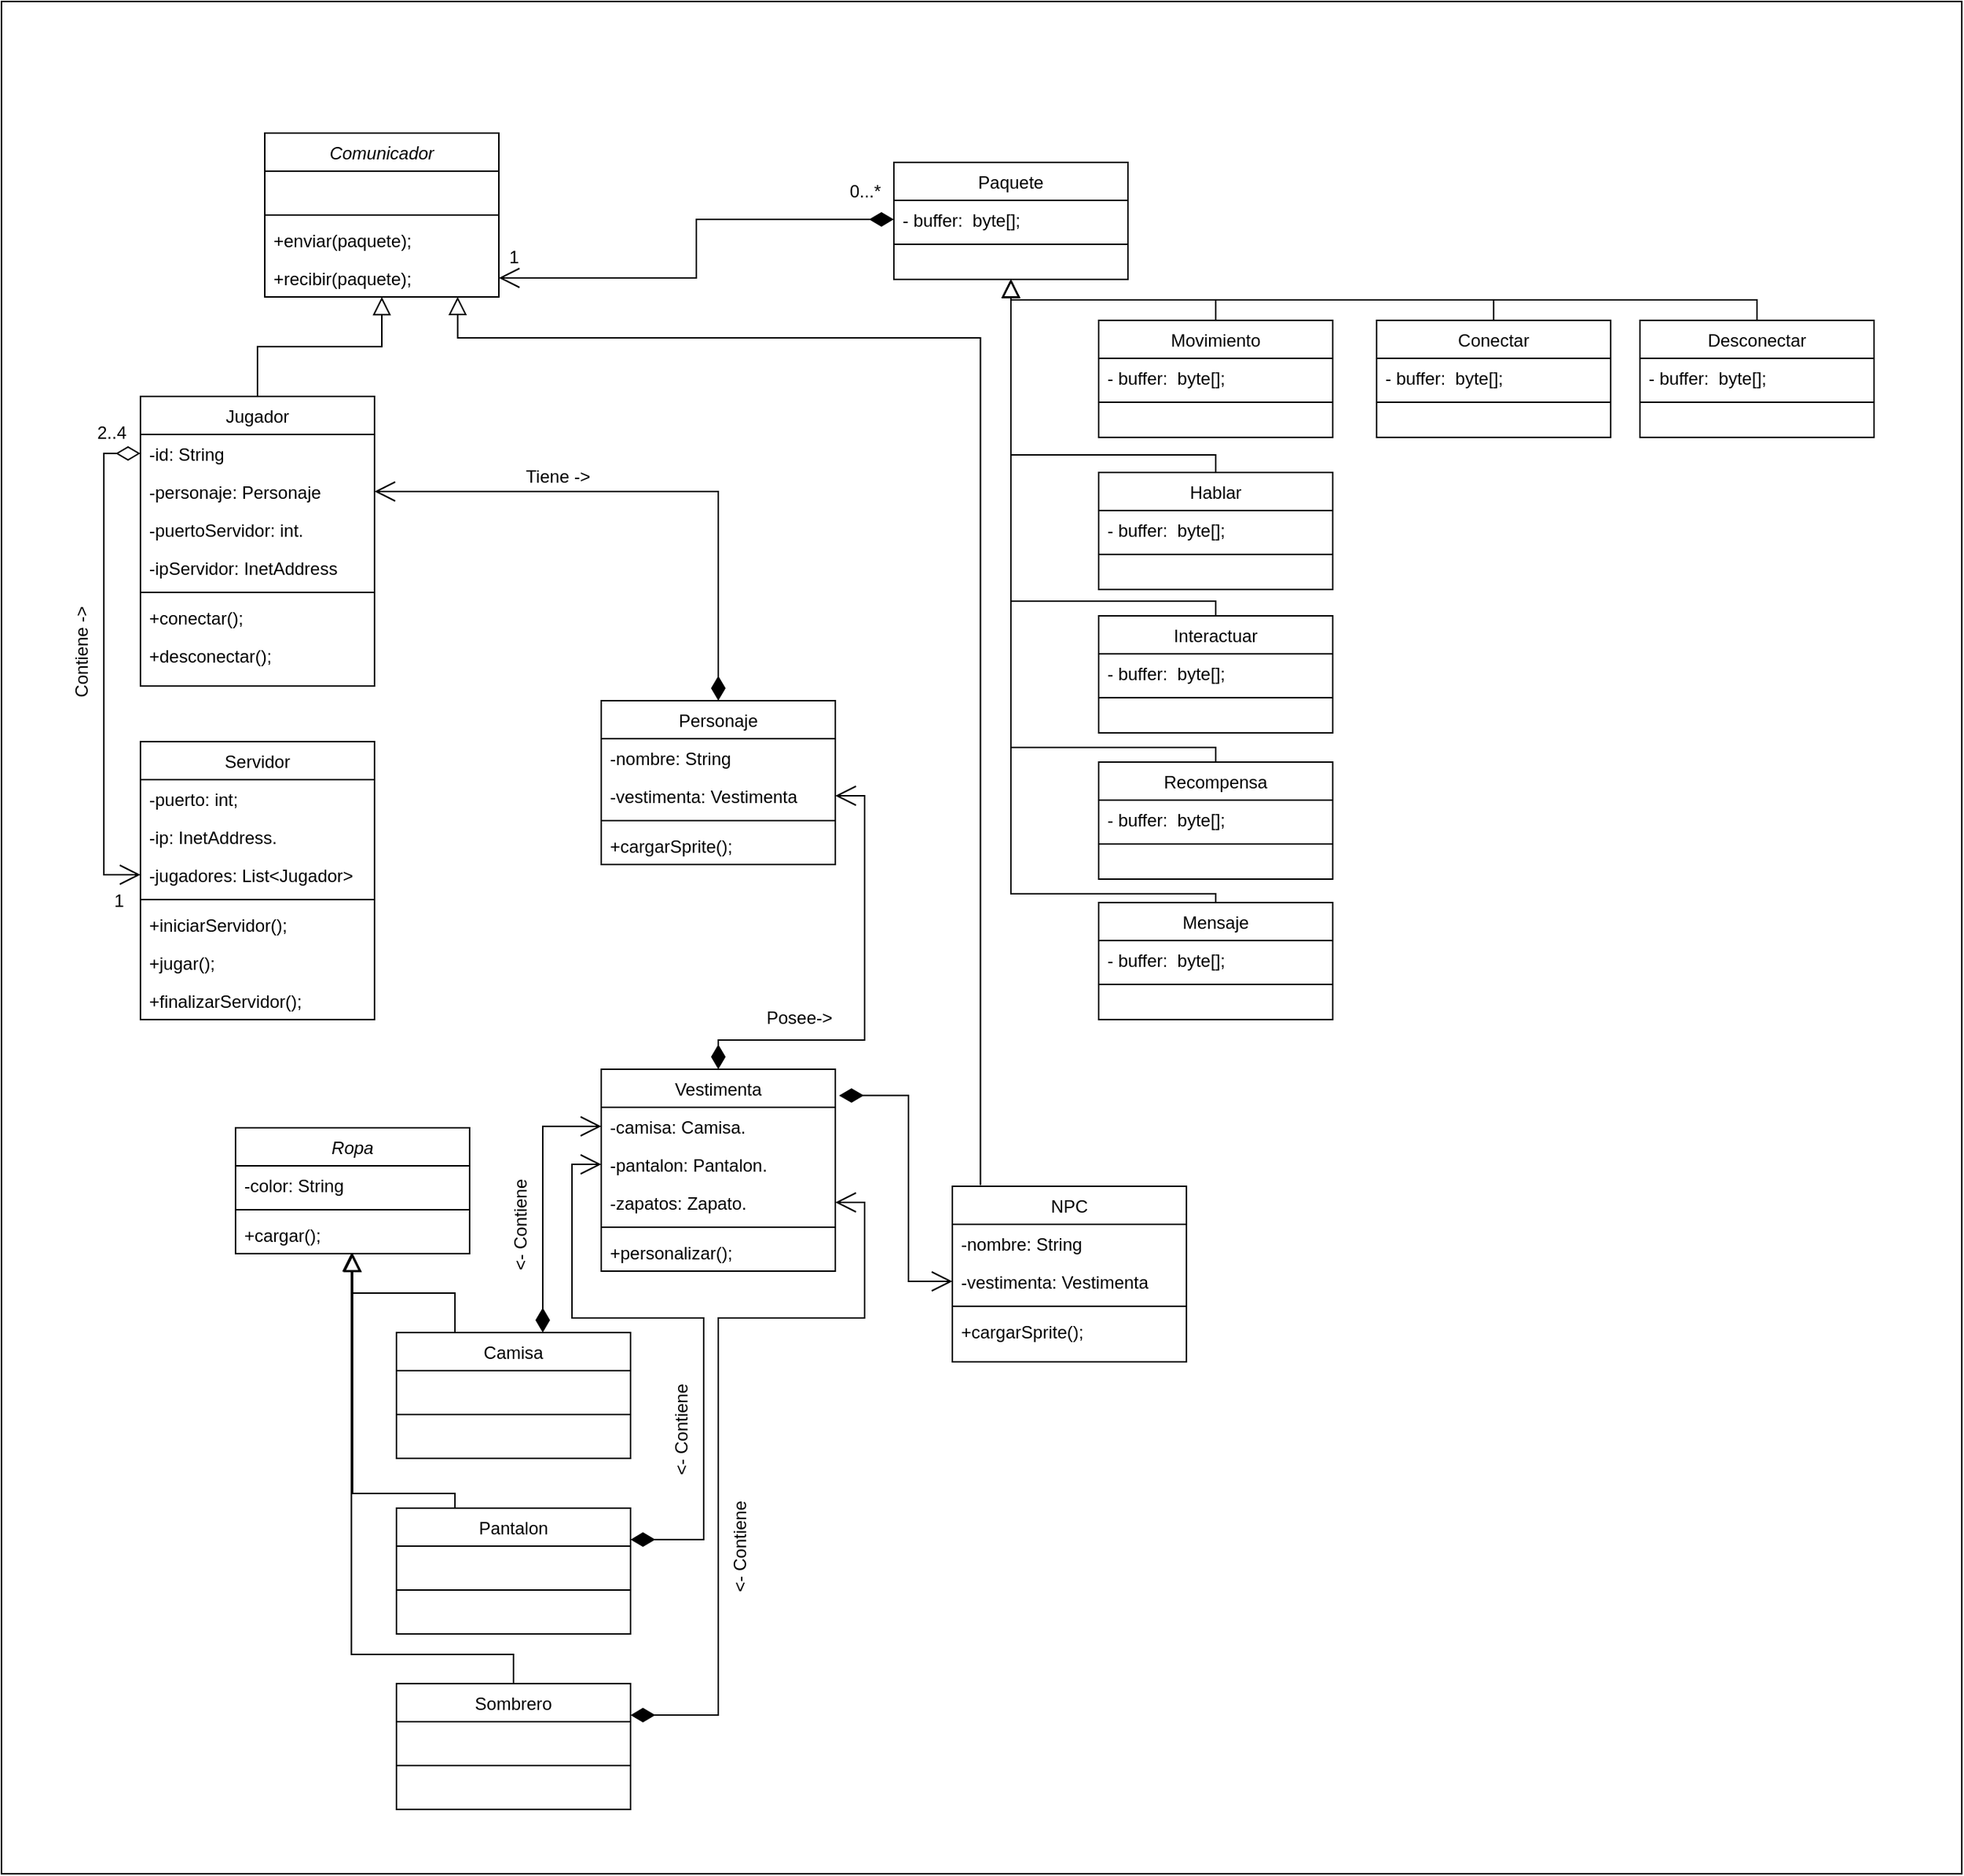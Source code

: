 <mxfile version="20.8.16" type="device" pages="2"><diagram id="C5RBs43oDa-KdzZeNtuy" name="Page-1"><mxGraphModel dx="880" dy="542" grid="1" gridSize="10" guides="1" tooltips="1" connect="1" arrows="1" fold="1" page="1" pageScale="1" pageWidth="1400" pageHeight="1400" math="0" shadow="0"><root><mxCell id="WIyWlLk6GJQsqaUBKTNV-0"/><mxCell id="WIyWlLk6GJQsqaUBKTNV-1" parent="WIyWlLk6GJQsqaUBKTNV-0"/><mxCell id="zkfFHV4jXpPFQw0GAbJ--0" value="Comunicador" style="swimlane;fontStyle=2;align=center;verticalAlign=top;childLayout=stackLayout;horizontal=1;startSize=26;horizontalStack=0;resizeParent=1;resizeLast=0;collapsible=1;marginBottom=0;rounded=0;shadow=0;strokeWidth=1;" parent="WIyWlLk6GJQsqaUBKTNV-1" vertex="1"><mxGeometry x="210" y="120" width="160" height="112" as="geometry"><mxRectangle x="230" y="140" width="160" height="26" as="alternateBounds"/></mxGeometry></mxCell><mxCell id="zkfFHV4jXpPFQw0GAbJ--3" value=" " style="text;align=left;verticalAlign=top;spacingLeft=4;spacingRight=4;overflow=hidden;rotatable=0;points=[[0,0.5],[1,0.5]];portConstraint=eastwest;rounded=0;shadow=0;html=0;" parent="zkfFHV4jXpPFQw0GAbJ--0" vertex="1"><mxGeometry y="26" width="160" height="26" as="geometry"/></mxCell><mxCell id="zkfFHV4jXpPFQw0GAbJ--4" value="" style="line;html=1;strokeWidth=1;align=left;verticalAlign=middle;spacingTop=-1;spacingLeft=3;spacingRight=3;rotatable=0;labelPosition=right;points=[];portConstraint=eastwest;" parent="zkfFHV4jXpPFQw0GAbJ--0" vertex="1"><mxGeometry y="52" width="160" height="8" as="geometry"/></mxCell><mxCell id="zkfFHV4jXpPFQw0GAbJ--5" value="+enviar(paquete); " style="text;align=left;verticalAlign=top;spacingLeft=4;spacingRight=4;overflow=hidden;rotatable=0;points=[[0,0.5],[1,0.5]];portConstraint=eastwest;" parent="zkfFHV4jXpPFQw0GAbJ--0" vertex="1"><mxGeometry y="60" width="160" height="26" as="geometry"/></mxCell><mxCell id="M1prvdWBglgWzrzQqAom-1" value="+recibir(paquete); " style="text;align=left;verticalAlign=top;spacingLeft=4;spacingRight=4;overflow=hidden;rotatable=0;points=[[0,0.5],[1,0.5]];portConstraint=eastwest;" parent="zkfFHV4jXpPFQw0GAbJ--0" vertex="1"><mxGeometry y="86" width="160" height="26" as="geometry"/></mxCell><mxCell id="zkfFHV4jXpPFQw0GAbJ--6" value="Servidor" style="swimlane;fontStyle=0;align=center;verticalAlign=top;childLayout=stackLayout;horizontal=1;startSize=26;horizontalStack=0;resizeParent=1;resizeLast=0;collapsible=1;marginBottom=0;rounded=0;shadow=0;strokeWidth=1;" parent="WIyWlLk6GJQsqaUBKTNV-1" vertex="1"><mxGeometry x="125" y="536" width="160" height="190" as="geometry"><mxRectangle x="130" y="380" width="160" height="26" as="alternateBounds"/></mxGeometry></mxCell><mxCell id="zkfFHV4jXpPFQw0GAbJ--7" value="-puerto: int; " style="text;align=left;verticalAlign=top;spacingLeft=4;spacingRight=4;overflow=hidden;rotatable=0;points=[[0,0.5],[1,0.5]];portConstraint=eastwest;" parent="zkfFHV4jXpPFQw0GAbJ--6" vertex="1"><mxGeometry y="26" width="160" height="26" as="geometry"/></mxCell><mxCell id="zkfFHV4jXpPFQw0GAbJ--8" value="-ip: InetAddress. " style="text;align=left;verticalAlign=top;spacingLeft=4;spacingRight=4;overflow=hidden;rotatable=0;points=[[0,0.5],[1,0.5]];portConstraint=eastwest;rounded=0;shadow=0;html=0;" parent="zkfFHV4jXpPFQw0GAbJ--6" vertex="1"><mxGeometry y="52" width="160" height="26" as="geometry"/></mxCell><mxCell id="M1prvdWBglgWzrzQqAom-9" value="-jugadores: List&lt;Jugador&gt;" style="text;align=left;verticalAlign=top;spacingLeft=4;spacingRight=4;overflow=hidden;rotatable=0;points=[[0,0.5],[1,0.5]];portConstraint=eastwest;rounded=0;shadow=0;html=0;" parent="zkfFHV4jXpPFQw0GAbJ--6" vertex="1"><mxGeometry y="78" width="160" height="26" as="geometry"/></mxCell><mxCell id="zkfFHV4jXpPFQw0GAbJ--9" value="" style="line;html=1;strokeWidth=1;align=left;verticalAlign=middle;spacingTop=-1;spacingLeft=3;spacingRight=3;rotatable=0;labelPosition=right;points=[];portConstraint=eastwest;" parent="zkfFHV4jXpPFQw0GAbJ--6" vertex="1"><mxGeometry y="104" width="160" height="8" as="geometry"/></mxCell><mxCell id="zkfFHV4jXpPFQw0GAbJ--11" value="+iniciarServidor(); " style="text;align=left;verticalAlign=top;spacingLeft=4;spacingRight=4;overflow=hidden;rotatable=0;points=[[0,0.5],[1,0.5]];portConstraint=eastwest;" parent="zkfFHV4jXpPFQw0GAbJ--6" vertex="1"><mxGeometry y="112" width="160" height="26" as="geometry"/></mxCell><mxCell id="M1prvdWBglgWzrzQqAom-11" value="+jugar(); " style="text;align=left;verticalAlign=top;spacingLeft=4;spacingRight=4;overflow=hidden;rotatable=0;points=[[0,0.5],[1,0.5]];portConstraint=eastwest;" parent="zkfFHV4jXpPFQw0GAbJ--6" vertex="1"><mxGeometry y="138" width="160" height="26" as="geometry"/></mxCell><mxCell id="M1prvdWBglgWzrzQqAom-10" value="+finalizarServidor(); " style="text;align=left;verticalAlign=top;spacingLeft=4;spacingRight=4;overflow=hidden;rotatable=0;points=[[0,0.5],[1,0.5]];portConstraint=eastwest;" parent="zkfFHV4jXpPFQw0GAbJ--6" vertex="1"><mxGeometry y="164" width="160" height="26" as="geometry"/></mxCell><mxCell id="zkfFHV4jXpPFQw0GAbJ--12" value="" style="endArrow=block;endSize=10;endFill=0;shadow=0;strokeWidth=1;rounded=0;edgeStyle=elbowEdgeStyle;elbow=vertical;exitX=0.5;exitY=0;exitDx=0;exitDy=0;" parent="WIyWlLk6GJQsqaUBKTNV-1" source="zkfFHV4jXpPFQw0GAbJ--13" target="zkfFHV4jXpPFQw0GAbJ--0" edge="1"><mxGeometry width="160" relative="1" as="geometry"><mxPoint x="160" y="213" as="sourcePoint"/><mxPoint x="160" y="213" as="targetPoint"/></mxGeometry></mxCell><mxCell id="zkfFHV4jXpPFQw0GAbJ--13" value="Jugador" style="swimlane;fontStyle=0;align=center;verticalAlign=top;childLayout=stackLayout;horizontal=1;startSize=26;horizontalStack=0;resizeParent=1;resizeLast=0;collapsible=1;marginBottom=0;rounded=0;shadow=0;strokeWidth=1;" parent="WIyWlLk6GJQsqaUBKTNV-1" vertex="1"><mxGeometry x="125" y="300" width="160" height="198" as="geometry"><mxRectangle x="340" y="380" width="170" height="26" as="alternateBounds"/></mxGeometry></mxCell><mxCell id="M1prvdWBglgWzrzQqAom-29" value="-id: String" style="text;align=left;verticalAlign=top;spacingLeft=4;spacingRight=4;overflow=hidden;rotatable=0;points=[[0,0.5],[1,0.5]];portConstraint=eastwest;" parent="zkfFHV4jXpPFQw0GAbJ--13" vertex="1"><mxGeometry y="26" width="160" height="26" as="geometry"/></mxCell><mxCell id="M1prvdWBglgWzrzQqAom-12" value="-personaje: Personaje" style="text;align=left;verticalAlign=top;spacingLeft=4;spacingRight=4;overflow=hidden;rotatable=0;points=[[0,0.5],[1,0.5]];portConstraint=eastwest;" parent="zkfFHV4jXpPFQw0GAbJ--13" vertex="1"><mxGeometry y="52" width="160" height="26" as="geometry"/></mxCell><mxCell id="zkfFHV4jXpPFQw0GAbJ--14" value="-puertoServidor: int." style="text;align=left;verticalAlign=top;spacingLeft=4;spacingRight=4;overflow=hidden;rotatable=0;points=[[0,0.5],[1,0.5]];portConstraint=eastwest;" parent="zkfFHV4jXpPFQw0GAbJ--13" vertex="1"><mxGeometry y="78" width="160" height="26" as="geometry"/></mxCell><mxCell id="M1prvdWBglgWzrzQqAom-5" value="-ipServidor: InetAddress" style="text;align=left;verticalAlign=top;spacingLeft=4;spacingRight=4;overflow=hidden;rotatable=0;points=[[0,0.5],[1,0.5]];portConstraint=eastwest;" parent="zkfFHV4jXpPFQw0GAbJ--13" vertex="1"><mxGeometry y="104" width="160" height="26" as="geometry"/></mxCell><mxCell id="zkfFHV4jXpPFQw0GAbJ--15" value="" style="line;html=1;strokeWidth=1;align=left;verticalAlign=middle;spacingTop=-1;spacingLeft=3;spacingRight=3;rotatable=0;labelPosition=right;points=[];portConstraint=eastwest;" parent="zkfFHV4jXpPFQw0GAbJ--13" vertex="1"><mxGeometry y="130" width="160" height="8" as="geometry"/></mxCell><mxCell id="M1prvdWBglgWzrzQqAom-6" value="+conectar(); " style="text;align=left;verticalAlign=top;spacingLeft=4;spacingRight=4;overflow=hidden;rotatable=0;points=[[0,0.5],[1,0.5]];portConstraint=eastwest;" parent="zkfFHV4jXpPFQw0GAbJ--13" vertex="1"><mxGeometry y="138" width="160" height="26" as="geometry"/></mxCell><mxCell id="M1prvdWBglgWzrzQqAom-8" value="+desconectar(); " style="text;align=left;verticalAlign=top;spacingLeft=4;spacingRight=4;overflow=hidden;rotatable=0;points=[[0,0.5],[1,0.5]];portConstraint=eastwest;" parent="zkfFHV4jXpPFQw0GAbJ--13" vertex="1"><mxGeometry y="164" width="160" height="26" as="geometry"/></mxCell><mxCell id="zkfFHV4jXpPFQw0GAbJ--17" value="Paquete" style="swimlane;fontStyle=0;align=center;verticalAlign=top;childLayout=stackLayout;horizontal=1;startSize=26;horizontalStack=0;resizeParent=1;resizeLast=0;collapsible=1;marginBottom=0;rounded=0;shadow=0;strokeWidth=1;" parent="WIyWlLk6GJQsqaUBKTNV-1" vertex="1"><mxGeometry x="640" y="140" width="160" height="80" as="geometry"><mxRectangle x="550" y="140" width="160" height="26" as="alternateBounds"/></mxGeometry></mxCell><mxCell id="zkfFHV4jXpPFQw0GAbJ--18" value="- buffer:  byte[]; " style="text;align=left;verticalAlign=top;spacingLeft=4;spacingRight=4;overflow=hidden;rotatable=0;points=[[0,0.5],[1,0.5]];portConstraint=eastwest;" parent="zkfFHV4jXpPFQw0GAbJ--17" vertex="1"><mxGeometry y="26" width="160" height="26" as="geometry"/></mxCell><mxCell id="zkfFHV4jXpPFQw0GAbJ--23" value="" style="line;html=1;strokeWidth=1;align=left;verticalAlign=middle;spacingTop=-1;spacingLeft=3;spacingRight=3;rotatable=0;labelPosition=right;points=[];portConstraint=eastwest;" parent="zkfFHV4jXpPFQw0GAbJ--17" vertex="1"><mxGeometry y="52" width="160" height="8" as="geometry"/></mxCell><mxCell id="M1prvdWBglgWzrzQqAom-4" value="" style="endArrow=open;html=1;endSize=12;startArrow=diamondThin;startSize=14;startFill=1;edgeStyle=orthogonalEdgeStyle;align=left;verticalAlign=bottom;rounded=0;exitX=0;exitY=0.5;exitDx=0;exitDy=0;entryX=1;entryY=0.5;entryDx=0;entryDy=0;" parent="WIyWlLk6GJQsqaUBKTNV-1" source="zkfFHV4jXpPFQw0GAbJ--18" target="M1prvdWBglgWzrzQqAom-1" edge="1"><mxGeometry x="-1" y="3" relative="1" as="geometry"><mxPoint x="400" y="280" as="sourcePoint"/><mxPoint x="560" y="280" as="targetPoint"/></mxGeometry></mxCell><mxCell id="M1prvdWBglgWzrzQqAom-13" value="Personaje" style="swimlane;fontStyle=0;align=center;verticalAlign=top;childLayout=stackLayout;horizontal=1;startSize=26;horizontalStack=0;resizeParent=1;resizeLast=0;collapsible=1;marginBottom=0;rounded=0;shadow=0;strokeWidth=1;" parent="WIyWlLk6GJQsqaUBKTNV-1" vertex="1"><mxGeometry x="440" y="508" width="160" height="112" as="geometry"><mxRectangle x="340" y="380" width="170" height="26" as="alternateBounds"/></mxGeometry></mxCell><mxCell id="M1prvdWBglgWzrzQqAom-14" value="-nombre: String" style="text;align=left;verticalAlign=top;spacingLeft=4;spacingRight=4;overflow=hidden;rotatable=0;points=[[0,0.5],[1,0.5]];portConstraint=eastwest;" parent="M1prvdWBglgWzrzQqAom-13" vertex="1"><mxGeometry y="26" width="160" height="26" as="geometry"/></mxCell><mxCell id="M1prvdWBglgWzrzQqAom-30" value="-vestimenta: Vestimenta" style="text;align=left;verticalAlign=top;spacingLeft=4;spacingRight=4;overflow=hidden;rotatable=0;points=[[0,0.5],[1,0.5]];portConstraint=eastwest;" parent="M1prvdWBglgWzrzQqAom-13" vertex="1"><mxGeometry y="52" width="160" height="26" as="geometry"/></mxCell><mxCell id="M1prvdWBglgWzrzQqAom-17" value="" style="line;html=1;strokeWidth=1;align=left;verticalAlign=middle;spacingTop=-1;spacingLeft=3;spacingRight=3;rotatable=0;labelPosition=right;points=[];portConstraint=eastwest;" parent="M1prvdWBglgWzrzQqAom-13" vertex="1"><mxGeometry y="78" width="160" height="8" as="geometry"/></mxCell><mxCell id="M1prvdWBglgWzrzQqAom-18" value="+cargarSprite(); " style="text;align=left;verticalAlign=top;spacingLeft=4;spacingRight=4;overflow=hidden;rotatable=0;points=[[0,0.5],[1,0.5]];portConstraint=eastwest;" parent="M1prvdWBglgWzrzQqAom-13" vertex="1"><mxGeometry y="86" width="160" height="26" as="geometry"/></mxCell><mxCell id="M1prvdWBglgWzrzQqAom-31" value="Vestimenta" style="swimlane;fontStyle=0;align=center;verticalAlign=top;childLayout=stackLayout;horizontal=1;startSize=26;horizontalStack=0;resizeParent=1;resizeLast=0;collapsible=1;marginBottom=0;rounded=0;shadow=0;strokeWidth=1;" parent="WIyWlLk6GJQsqaUBKTNV-1" vertex="1"><mxGeometry x="440" y="760" width="160" height="138" as="geometry"><mxRectangle x="340" y="380" width="170" height="26" as="alternateBounds"/></mxGeometry></mxCell><mxCell id="M1prvdWBglgWzrzQqAom-32" value="-camisa: Camisa. " style="text;align=left;verticalAlign=top;spacingLeft=4;spacingRight=4;overflow=hidden;rotatable=0;points=[[0,0.5],[1,0.5]];portConstraint=eastwest;" parent="M1prvdWBglgWzrzQqAom-31" vertex="1"><mxGeometry y="26" width="160" height="26" as="geometry"/></mxCell><mxCell id="M1prvdWBglgWzrzQqAom-56" value="-pantalon: Pantalon. " style="text;align=left;verticalAlign=top;spacingLeft=4;spacingRight=4;overflow=hidden;rotatable=0;points=[[0,0.5],[1,0.5]];portConstraint=eastwest;" parent="M1prvdWBglgWzrzQqAom-31" vertex="1"><mxGeometry y="52" width="160" height="26" as="geometry"/></mxCell><mxCell id="M1prvdWBglgWzrzQqAom-57" value="-zapatos: Zapato. " style="text;align=left;verticalAlign=top;spacingLeft=4;spacingRight=4;overflow=hidden;rotatable=0;points=[[0,0.5],[1,0.5]];portConstraint=eastwest;" parent="M1prvdWBglgWzrzQqAom-31" vertex="1"><mxGeometry y="78" width="160" height="26" as="geometry"/></mxCell><mxCell id="M1prvdWBglgWzrzQqAom-34" value="" style="line;html=1;strokeWidth=1;align=left;verticalAlign=middle;spacingTop=-1;spacingLeft=3;spacingRight=3;rotatable=0;labelPosition=right;points=[];portConstraint=eastwest;" parent="M1prvdWBglgWzrzQqAom-31" vertex="1"><mxGeometry y="104" width="160" height="8" as="geometry"/></mxCell><mxCell id="M1prvdWBglgWzrzQqAom-41" value="+personalizar(); " style="text;align=left;verticalAlign=top;spacingLeft=4;spacingRight=4;overflow=hidden;rotatable=0;points=[[0,0.5],[1,0.5]];portConstraint=eastwest;" parent="M1prvdWBglgWzrzQqAom-31" vertex="1"><mxGeometry y="112" width="160" height="26" as="geometry"/></mxCell><mxCell id="M1prvdWBglgWzrzQqAom-37" value="Camisa" style="swimlane;fontStyle=0;align=center;verticalAlign=top;childLayout=stackLayout;horizontal=1;startSize=26;horizontalStack=0;resizeParent=1;resizeParentMax=0;resizeLast=0;collapsible=1;marginBottom=0;" parent="WIyWlLk6GJQsqaUBKTNV-1" vertex="1"><mxGeometry x="300" y="940" width="160" height="86" as="geometry"/></mxCell><mxCell id="M1prvdWBglgWzrzQqAom-38" value=" " style="text;strokeColor=none;fillColor=none;align=left;verticalAlign=top;spacingLeft=4;spacingRight=4;overflow=hidden;rotatable=0;points=[[0,0.5],[1,0.5]];portConstraint=eastwest;" parent="M1prvdWBglgWzrzQqAom-37" vertex="1"><mxGeometry y="26" width="160" height="26" as="geometry"/></mxCell><mxCell id="M1prvdWBglgWzrzQqAom-39" value="" style="line;strokeWidth=1;fillColor=none;align=left;verticalAlign=middle;spacingTop=-1;spacingLeft=3;spacingRight=3;rotatable=0;labelPosition=right;points=[];portConstraint=eastwest;strokeColor=inherit;" parent="M1prvdWBglgWzrzQqAom-37" vertex="1"><mxGeometry y="52" width="160" height="8" as="geometry"/></mxCell><mxCell id="M1prvdWBglgWzrzQqAom-40" value=" " style="text;strokeColor=none;fillColor=none;align=left;verticalAlign=top;spacingLeft=4;spacingRight=4;overflow=hidden;rotatable=0;points=[[0,0.5],[1,0.5]];portConstraint=eastwest;" parent="M1prvdWBglgWzrzQqAom-37" vertex="1"><mxGeometry y="60" width="160" height="26" as="geometry"/></mxCell><mxCell id="M1prvdWBglgWzrzQqAom-47" value="Pantalon" style="swimlane;fontStyle=0;align=center;verticalAlign=top;childLayout=stackLayout;horizontal=1;startSize=26;horizontalStack=0;resizeParent=1;resizeParentMax=0;resizeLast=0;collapsible=1;marginBottom=0;" parent="WIyWlLk6GJQsqaUBKTNV-1" vertex="1"><mxGeometry x="300" y="1060" width="160" height="86" as="geometry"/></mxCell><mxCell id="M1prvdWBglgWzrzQqAom-48" value=" " style="text;strokeColor=none;fillColor=none;align=left;verticalAlign=top;spacingLeft=4;spacingRight=4;overflow=hidden;rotatable=0;points=[[0,0.5],[1,0.5]];portConstraint=eastwest;" parent="M1prvdWBglgWzrzQqAom-47" vertex="1"><mxGeometry y="26" width="160" height="26" as="geometry"/></mxCell><mxCell id="M1prvdWBglgWzrzQqAom-49" value="" style="line;strokeWidth=1;fillColor=none;align=left;verticalAlign=middle;spacingTop=-1;spacingLeft=3;spacingRight=3;rotatable=0;labelPosition=right;points=[];portConstraint=eastwest;strokeColor=inherit;" parent="M1prvdWBglgWzrzQqAom-47" vertex="1"><mxGeometry y="52" width="160" height="8" as="geometry"/></mxCell><mxCell id="M1prvdWBglgWzrzQqAom-50" value=" " style="text;strokeColor=none;fillColor=none;align=left;verticalAlign=top;spacingLeft=4;spacingRight=4;overflow=hidden;rotatable=0;points=[[0,0.5],[1,0.5]];portConstraint=eastwest;" parent="M1prvdWBglgWzrzQqAom-47" vertex="1"><mxGeometry y="60" width="160" height="26" as="geometry"/></mxCell><mxCell id="M1prvdWBglgWzrzQqAom-51" value="Sombrero" style="swimlane;fontStyle=0;align=center;verticalAlign=top;childLayout=stackLayout;horizontal=1;startSize=26;horizontalStack=0;resizeParent=1;resizeParentMax=0;resizeLast=0;collapsible=1;marginBottom=0;" parent="WIyWlLk6GJQsqaUBKTNV-1" vertex="1"><mxGeometry x="300" y="1180" width="160" height="86" as="geometry"/></mxCell><mxCell id="M1prvdWBglgWzrzQqAom-52" value=" " style="text;strokeColor=none;fillColor=none;align=left;verticalAlign=top;spacingLeft=4;spacingRight=4;overflow=hidden;rotatable=0;points=[[0,0.5],[1,0.5]];portConstraint=eastwest;" parent="M1prvdWBglgWzrzQqAom-51" vertex="1"><mxGeometry y="26" width="160" height="26" as="geometry"/></mxCell><mxCell id="M1prvdWBglgWzrzQqAom-53" value="" style="line;strokeWidth=1;fillColor=none;align=left;verticalAlign=middle;spacingTop=-1;spacingLeft=3;spacingRight=3;rotatable=0;labelPosition=right;points=[];portConstraint=eastwest;strokeColor=inherit;" parent="M1prvdWBglgWzrzQqAom-51" vertex="1"><mxGeometry y="52" width="160" height="8" as="geometry"/></mxCell><mxCell id="M1prvdWBglgWzrzQqAom-54" value=" " style="text;strokeColor=none;fillColor=none;align=left;verticalAlign=top;spacingLeft=4;spacingRight=4;overflow=hidden;rotatable=0;points=[[0,0.5],[1,0.5]];portConstraint=eastwest;" parent="M1prvdWBglgWzrzQqAom-51" vertex="1"><mxGeometry y="60" width="160" height="26" as="geometry"/></mxCell><mxCell id="M1prvdWBglgWzrzQqAom-58" value="" style="endArrow=open;html=1;endSize=12;startArrow=diamondThin;startSize=14;startFill=1;edgeStyle=orthogonalEdgeStyle;align=left;verticalAlign=bottom;rounded=0;exitX=0.5;exitY=0;exitDx=0;exitDy=0;entryX=1;entryY=0.5;entryDx=0;entryDy=0;" parent="WIyWlLk6GJQsqaUBKTNV-1" source="M1prvdWBglgWzrzQqAom-13" target="M1prvdWBglgWzrzQqAom-12" edge="1"><mxGeometry x="-1" y="3" relative="1" as="geometry"><mxPoint x="600" y="291" as="sourcePoint"/><mxPoint x="380" y="229" as="targetPoint"/><Array as="points"><mxPoint x="520" y="365"/></Array></mxGeometry></mxCell><mxCell id="M1prvdWBglgWzrzQqAom-59" value="" style="endArrow=open;html=1;endSize=12;startArrow=diamondThin;startSize=14;startFill=1;edgeStyle=orthogonalEdgeStyle;align=left;verticalAlign=bottom;rounded=0;exitX=0.5;exitY=0;exitDx=0;exitDy=0;entryX=1;entryY=0.5;entryDx=0;entryDy=0;" parent="WIyWlLk6GJQsqaUBKTNV-1" source="M1prvdWBglgWzrzQqAom-31" target="M1prvdWBglgWzrzQqAom-30" edge="1"><mxGeometry x="-1" y="3" relative="1" as="geometry"><mxPoint x="380" y="598" as="sourcePoint"/><mxPoint x="470" y="397" as="targetPoint"/><Array as="points"><mxPoint x="520" y="740"/><mxPoint x="620" y="740"/><mxPoint x="620" y="573"/></Array></mxGeometry></mxCell><mxCell id="M1prvdWBglgWzrzQqAom-60" value="" style="endArrow=open;html=1;endSize=12;startArrow=diamondThin;startSize=14;startFill=1;edgeStyle=orthogonalEdgeStyle;align=left;verticalAlign=bottom;rounded=0;entryX=0;entryY=0.5;entryDx=0;entryDy=0;" parent="WIyWlLk6GJQsqaUBKTNV-1" source="M1prvdWBglgWzrzQqAom-37" target="M1prvdWBglgWzrzQqAom-32" edge="1"><mxGeometry x="-1" y="3" relative="1" as="geometry"><mxPoint x="530" y="770" as="sourcePoint"/><mxPoint x="460" y="663" as="targetPoint"/><Array as="points"><mxPoint x="400" y="799"/></Array></mxGeometry></mxCell><mxCell id="M1prvdWBglgWzrzQqAom-61" value="" style="endArrow=open;html=1;endSize=12;startArrow=diamondThin;startSize=14;startFill=1;edgeStyle=orthogonalEdgeStyle;align=left;verticalAlign=bottom;rounded=0;exitX=1;exitY=0.25;exitDx=0;exitDy=0;entryX=0;entryY=0.5;entryDx=0;entryDy=0;" parent="WIyWlLk6GJQsqaUBKTNV-1" source="M1prvdWBglgWzrzQqAom-47" target="M1prvdWBglgWzrzQqAom-56" edge="1"><mxGeometry x="-1" y="3" relative="1" as="geometry"><mxPoint x="340" y="880" as="sourcePoint"/><mxPoint x="450" y="809" as="targetPoint"/><Array as="points"><mxPoint x="510" y="1082"/><mxPoint x="510" y="930"/><mxPoint x="420" y="930"/><mxPoint x="420" y="825"/></Array></mxGeometry></mxCell><mxCell id="M1prvdWBglgWzrzQqAom-62" value="" style="endArrow=open;html=1;endSize=12;startArrow=diamondThin;startSize=14;startFill=1;edgeStyle=orthogonalEdgeStyle;align=left;verticalAlign=bottom;rounded=0;entryX=1;entryY=0.5;entryDx=0;entryDy=0;exitX=1;exitY=0.25;exitDx=0;exitDy=0;" parent="WIyWlLk6GJQsqaUBKTNV-1" source="M1prvdWBglgWzrzQqAom-51" target="M1prvdWBglgWzrzQqAom-57" edge="1"><mxGeometry x="-1" y="3" relative="1" as="geometry"><mxPoint x="470" y="1201" as="sourcePoint"/><mxPoint x="460" y="819" as="targetPoint"/><Array as="points"><mxPoint x="520" y="1201"/><mxPoint x="520" y="930"/><mxPoint x="620" y="930"/><mxPoint x="620" y="851"/></Array></mxGeometry></mxCell><mxCell id="M1prvdWBglgWzrzQqAom-63" value="Ropa" style="swimlane;fontStyle=2;align=center;verticalAlign=top;childLayout=stackLayout;horizontal=1;startSize=26;horizontalStack=0;resizeParent=1;resizeParentMax=0;resizeLast=0;collapsible=1;marginBottom=0;" parent="WIyWlLk6GJQsqaUBKTNV-1" vertex="1"><mxGeometry x="190" y="800" width="160" height="86" as="geometry"/></mxCell><mxCell id="M1prvdWBglgWzrzQqAom-67" value="-color: String" style="text;align=left;verticalAlign=top;spacingLeft=4;spacingRight=4;overflow=hidden;rotatable=0;points=[[0,0.5],[1,0.5]];portConstraint=eastwest;" parent="M1prvdWBglgWzrzQqAom-63" vertex="1"><mxGeometry y="26" width="160" height="26" as="geometry"/></mxCell><mxCell id="M1prvdWBglgWzrzQqAom-65" value="" style="line;strokeWidth=1;fillColor=none;align=left;verticalAlign=middle;spacingTop=-1;spacingLeft=3;spacingRight=3;rotatable=0;labelPosition=right;points=[];portConstraint=eastwest;strokeColor=inherit;" parent="M1prvdWBglgWzrzQqAom-63" vertex="1"><mxGeometry y="52" width="160" height="8" as="geometry"/></mxCell><mxCell id="M1prvdWBglgWzrzQqAom-66" value="+cargar(); " style="text;strokeColor=none;fillColor=none;align=left;verticalAlign=top;spacingLeft=4;spacingRight=4;overflow=hidden;rotatable=0;points=[[0,0.5],[1,0.5]];portConstraint=eastwest;" parent="M1prvdWBglgWzrzQqAom-63" vertex="1"><mxGeometry y="60" width="160" height="26" as="geometry"/></mxCell><mxCell id="M1prvdWBglgWzrzQqAom-69" value="" style="endArrow=block;endSize=10;endFill=0;shadow=0;strokeWidth=1;rounded=0;edgeStyle=elbowEdgeStyle;elbow=vertical;exitX=0.25;exitY=0;exitDx=0;exitDy=0;" parent="WIyWlLk6GJQsqaUBKTNV-1" source="M1prvdWBglgWzrzQqAom-37" target="M1prvdWBglgWzrzQqAom-63" edge="1"><mxGeometry width="160" relative="1" as="geometry"><mxPoint x="230" y="980" as="sourcePoint"/><mxPoint x="140" y="890" as="targetPoint"/></mxGeometry></mxCell><mxCell id="M1prvdWBglgWzrzQqAom-70" value="" style="endArrow=block;endSize=10;endFill=0;shadow=0;strokeWidth=1;rounded=0;edgeStyle=elbowEdgeStyle;elbow=vertical;exitX=0.25;exitY=0;exitDx=0;exitDy=0;" parent="WIyWlLk6GJQsqaUBKTNV-1" source="M1prvdWBglgWzrzQqAom-47" target="M1prvdWBglgWzrzQqAom-63" edge="1"><mxGeometry width="160" relative="1" as="geometry"><mxPoint x="240" y="990" as="sourcePoint"/><mxPoint x="270" y="890" as="targetPoint"/><Array as="points"><mxPoint x="410" y="1050"/><mxPoint x="340" y="1040"/></Array></mxGeometry></mxCell><mxCell id="M1prvdWBglgWzrzQqAom-71" value="" style="endArrow=block;endSize=10;endFill=0;shadow=0;strokeWidth=1;rounded=0;edgeStyle=elbowEdgeStyle;elbow=vertical;exitX=0.5;exitY=0;exitDx=0;exitDy=0;entryX=0.495;entryY=0.988;entryDx=0;entryDy=0;entryPerimeter=0;" parent="WIyWlLk6GJQsqaUBKTNV-1" source="M1prvdWBglgWzrzQqAom-51" target="M1prvdWBglgWzrzQqAom-66" edge="1"><mxGeometry width="160" relative="1" as="geometry"><mxPoint x="250" y="1000" as="sourcePoint"/><mxPoint x="160" y="910" as="targetPoint"/><Array as="points"><mxPoint x="320" y="1160"/></Array></mxGeometry></mxCell><mxCell id="M1prvdWBglgWzrzQqAom-73" value="" style="endArrow=open;html=1;endSize=12;startArrow=diamondThin;startSize=14;startFill=0;edgeStyle=orthogonalEdgeStyle;align=left;verticalAlign=bottom;rounded=0;entryX=0;entryY=0.5;entryDx=0;entryDy=0;exitX=0;exitY=0.5;exitDx=0;exitDy=0;" parent="WIyWlLk6GJQsqaUBKTNV-1" source="M1prvdWBglgWzrzQqAom-29" target="M1prvdWBglgWzrzQqAom-9" edge="1"><mxGeometry x="-1" y="3" relative="1" as="geometry"><mxPoint x="110" y="540" as="sourcePoint"/><mxPoint x="270" y="540" as="targetPoint"/><Array as="points"><mxPoint x="100" y="339"/><mxPoint x="100" y="627"/></Array></mxGeometry></mxCell><mxCell id="M1prvdWBglgWzrzQqAom-77" value="Conectar" style="swimlane;fontStyle=0;align=center;verticalAlign=top;childLayout=stackLayout;horizontal=1;startSize=26;horizontalStack=0;resizeParent=1;resizeLast=0;collapsible=1;marginBottom=0;rounded=0;shadow=0;strokeWidth=1;" parent="WIyWlLk6GJQsqaUBKTNV-1" vertex="1"><mxGeometry x="970" y="248" width="160" height="80" as="geometry"><mxRectangle x="550" y="140" width="160" height="26" as="alternateBounds"/></mxGeometry></mxCell><mxCell id="M1prvdWBglgWzrzQqAom-78" value="- buffer:  byte[]; " style="text;align=left;verticalAlign=top;spacingLeft=4;spacingRight=4;overflow=hidden;rotatable=0;points=[[0,0.5],[1,0.5]];portConstraint=eastwest;" parent="M1prvdWBglgWzrzQqAom-77" vertex="1"><mxGeometry y="26" width="160" height="26" as="geometry"/></mxCell><mxCell id="M1prvdWBglgWzrzQqAom-79" value="" style="line;html=1;strokeWidth=1;align=left;verticalAlign=middle;spacingTop=-1;spacingLeft=3;spacingRight=3;rotatable=0;labelPosition=right;points=[];portConstraint=eastwest;" parent="M1prvdWBglgWzrzQqAom-77" vertex="1"><mxGeometry y="52" width="160" height="8" as="geometry"/></mxCell><mxCell id="M1prvdWBglgWzrzQqAom-80" value="Hablar" style="swimlane;fontStyle=0;align=center;verticalAlign=top;childLayout=stackLayout;horizontal=1;startSize=26;horizontalStack=0;resizeParent=1;resizeLast=0;collapsible=1;marginBottom=0;rounded=0;shadow=0;strokeWidth=1;" parent="WIyWlLk6GJQsqaUBKTNV-1" vertex="1"><mxGeometry x="780" y="352" width="160" height="80" as="geometry"><mxRectangle x="550" y="140" width="160" height="26" as="alternateBounds"/></mxGeometry></mxCell><mxCell id="M1prvdWBglgWzrzQqAom-81" value="- buffer:  byte[]; " style="text;align=left;verticalAlign=top;spacingLeft=4;spacingRight=4;overflow=hidden;rotatable=0;points=[[0,0.5],[1,0.5]];portConstraint=eastwest;" parent="M1prvdWBglgWzrzQqAom-80" vertex="1"><mxGeometry y="26" width="160" height="26" as="geometry"/></mxCell><mxCell id="M1prvdWBglgWzrzQqAom-82" value="" style="line;html=1;strokeWidth=1;align=left;verticalAlign=middle;spacingTop=-1;spacingLeft=3;spacingRight=3;rotatable=0;labelPosition=right;points=[];portConstraint=eastwest;" parent="M1prvdWBglgWzrzQqAom-80" vertex="1"><mxGeometry y="52" width="160" height="8" as="geometry"/></mxCell><mxCell id="M1prvdWBglgWzrzQqAom-83" value="Movimiento" style="swimlane;fontStyle=0;align=center;verticalAlign=top;childLayout=stackLayout;horizontal=1;startSize=26;horizontalStack=0;resizeParent=1;resizeLast=0;collapsible=1;marginBottom=0;rounded=0;shadow=0;strokeWidth=1;" parent="WIyWlLk6GJQsqaUBKTNV-1" vertex="1"><mxGeometry x="780" y="248" width="160" height="80" as="geometry"><mxRectangle x="550" y="140" width="160" height="26" as="alternateBounds"/></mxGeometry></mxCell><mxCell id="M1prvdWBglgWzrzQqAom-84" value="- buffer:  byte[]; " style="text;align=left;verticalAlign=top;spacingLeft=4;spacingRight=4;overflow=hidden;rotatable=0;points=[[0,0.5],[1,0.5]];portConstraint=eastwest;" parent="M1prvdWBglgWzrzQqAom-83" vertex="1"><mxGeometry y="26" width="160" height="26" as="geometry"/></mxCell><mxCell id="M1prvdWBglgWzrzQqAom-85" value="" style="line;html=1;strokeWidth=1;align=left;verticalAlign=middle;spacingTop=-1;spacingLeft=3;spacingRight=3;rotatable=0;labelPosition=right;points=[];portConstraint=eastwest;" parent="M1prvdWBglgWzrzQqAom-83" vertex="1"><mxGeometry y="52" width="160" height="8" as="geometry"/></mxCell><mxCell id="M1prvdWBglgWzrzQqAom-86" value="Interactuar" style="swimlane;fontStyle=0;align=center;verticalAlign=top;childLayout=stackLayout;horizontal=1;startSize=26;horizontalStack=0;resizeParent=1;resizeLast=0;collapsible=1;marginBottom=0;rounded=0;shadow=0;strokeWidth=1;" parent="WIyWlLk6GJQsqaUBKTNV-1" vertex="1"><mxGeometry x="780" y="450" width="160" height="80" as="geometry"><mxRectangle x="550" y="140" width="160" height="26" as="alternateBounds"/></mxGeometry></mxCell><mxCell id="M1prvdWBglgWzrzQqAom-87" value="- buffer:  byte[]; " style="text;align=left;verticalAlign=top;spacingLeft=4;spacingRight=4;overflow=hidden;rotatable=0;points=[[0,0.5],[1,0.5]];portConstraint=eastwest;" parent="M1prvdWBglgWzrzQqAom-86" vertex="1"><mxGeometry y="26" width="160" height="26" as="geometry"/></mxCell><mxCell id="M1prvdWBglgWzrzQqAom-88" value="" style="line;html=1;strokeWidth=1;align=left;verticalAlign=middle;spacingTop=-1;spacingLeft=3;spacingRight=3;rotatable=0;labelPosition=right;points=[];portConstraint=eastwest;" parent="M1prvdWBglgWzrzQqAom-86" vertex="1"><mxGeometry y="52" width="160" height="8" as="geometry"/></mxCell><mxCell id="Hd6F01MIzJ3gEb8PlWLb-0" value="Recompensa" style="swimlane;fontStyle=0;align=center;verticalAlign=top;childLayout=stackLayout;horizontal=1;startSize=26;horizontalStack=0;resizeParent=1;resizeLast=0;collapsible=1;marginBottom=0;rounded=0;shadow=0;strokeWidth=1;" parent="WIyWlLk6GJQsqaUBKTNV-1" vertex="1"><mxGeometry x="780" y="550" width="160" height="80" as="geometry"><mxRectangle x="550" y="140" width="160" height="26" as="alternateBounds"/></mxGeometry></mxCell><mxCell id="Hd6F01MIzJ3gEb8PlWLb-1" value="- buffer:  byte[]; " style="text;align=left;verticalAlign=top;spacingLeft=4;spacingRight=4;overflow=hidden;rotatable=0;points=[[0,0.5],[1,0.5]];portConstraint=eastwest;" parent="Hd6F01MIzJ3gEb8PlWLb-0" vertex="1"><mxGeometry y="26" width="160" height="26" as="geometry"/></mxCell><mxCell id="Hd6F01MIzJ3gEb8PlWLb-2" value="" style="line;html=1;strokeWidth=1;align=left;verticalAlign=middle;spacingTop=-1;spacingLeft=3;spacingRight=3;rotatable=0;labelPosition=right;points=[];portConstraint=eastwest;" parent="Hd6F01MIzJ3gEb8PlWLb-0" vertex="1"><mxGeometry y="52" width="160" height="8" as="geometry"/></mxCell><mxCell id="Hd6F01MIzJ3gEb8PlWLb-3" value="Mensaje" style="swimlane;fontStyle=0;align=center;verticalAlign=top;childLayout=stackLayout;horizontal=1;startSize=26;horizontalStack=0;resizeParent=1;resizeLast=0;collapsible=1;marginBottom=0;rounded=0;shadow=0;strokeWidth=1;" parent="WIyWlLk6GJQsqaUBKTNV-1" vertex="1"><mxGeometry x="780" y="646" width="160" height="80" as="geometry"><mxRectangle x="550" y="140" width="160" height="26" as="alternateBounds"/></mxGeometry></mxCell><mxCell id="Hd6F01MIzJ3gEb8PlWLb-4" value="- buffer:  byte[]; " style="text;align=left;verticalAlign=top;spacingLeft=4;spacingRight=4;overflow=hidden;rotatable=0;points=[[0,0.5],[1,0.5]];portConstraint=eastwest;" parent="Hd6F01MIzJ3gEb8PlWLb-3" vertex="1"><mxGeometry y="26" width="160" height="26" as="geometry"/></mxCell><mxCell id="Hd6F01MIzJ3gEb8PlWLb-5" value="" style="line;html=1;strokeWidth=1;align=left;verticalAlign=middle;spacingTop=-1;spacingLeft=3;spacingRight=3;rotatable=0;labelPosition=right;points=[];portConstraint=eastwest;" parent="Hd6F01MIzJ3gEb8PlWLb-3" vertex="1"><mxGeometry y="52" width="160" height="8" as="geometry"/></mxCell><mxCell id="Hd6F01MIzJ3gEb8PlWLb-7" value="" style="endArrow=block;endSize=10;endFill=0;shadow=0;strokeWidth=1;rounded=0;edgeStyle=elbowEdgeStyle;elbow=vertical;entryX=0.5;entryY=1;entryDx=0;entryDy=0;exitX=0.5;exitY=0;exitDx=0;exitDy=0;" parent="WIyWlLk6GJQsqaUBKTNV-1" source="M1prvdWBglgWzrzQqAom-83" target="zkfFHV4jXpPFQw0GAbJ--17" edge="1"><mxGeometry width="160" relative="1" as="geometry"><mxPoint x="650" y="320" as="sourcePoint"/><mxPoint x="560" y="230" as="targetPoint"/></mxGeometry></mxCell><mxCell id="Hd6F01MIzJ3gEb8PlWLb-8" value="" style="endArrow=block;endSize=10;endFill=0;shadow=0;strokeWidth=1;rounded=0;edgeStyle=elbowEdgeStyle;elbow=vertical;entryX=0.5;entryY=1;entryDx=0;entryDy=0;exitX=0.5;exitY=0;exitDx=0;exitDy=0;" parent="WIyWlLk6GJQsqaUBKTNV-1" source="M1prvdWBglgWzrzQqAom-80" target="zkfFHV4jXpPFQw0GAbJ--17" edge="1"><mxGeometry width="160" relative="1" as="geometry"><mxPoint x="660" y="330" as="sourcePoint"/><mxPoint x="570" y="240" as="targetPoint"/><Array as="points"><mxPoint x="790" y="340"/></Array></mxGeometry></mxCell><mxCell id="Hd6F01MIzJ3gEb8PlWLb-9" value="" style="endArrow=block;endSize=10;endFill=0;shadow=0;strokeWidth=1;rounded=0;edgeStyle=elbowEdgeStyle;elbow=vertical;exitX=0.5;exitY=0;exitDx=0;exitDy=0;entryX=0.5;entryY=1;entryDx=0;entryDy=0;" parent="WIyWlLk6GJQsqaUBKTNV-1" source="M1prvdWBglgWzrzQqAom-86" target="zkfFHV4jXpPFQw0GAbJ--17" edge="1"><mxGeometry width="160" relative="1" as="geometry"><mxPoint x="670" y="340" as="sourcePoint"/><mxPoint x="580" y="250" as="targetPoint"/><Array as="points"><mxPoint x="810" y="440"/></Array></mxGeometry></mxCell><mxCell id="Hd6F01MIzJ3gEb8PlWLb-10" value="" style="endArrow=block;endSize=10;endFill=0;shadow=0;strokeWidth=1;rounded=0;edgeStyle=elbowEdgeStyle;elbow=vertical;exitX=0.5;exitY=0;exitDx=0;exitDy=0;entryX=0.5;entryY=1;entryDx=0;entryDy=0;" parent="WIyWlLk6GJQsqaUBKTNV-1" source="Hd6F01MIzJ3gEb8PlWLb-0" target="zkfFHV4jXpPFQw0GAbJ--17" edge="1"><mxGeometry width="160" relative="1" as="geometry"><mxPoint x="680" y="350" as="sourcePoint"/><mxPoint x="590" y="260" as="targetPoint"/><Array as="points"><mxPoint x="800" y="540"/></Array></mxGeometry></mxCell><mxCell id="Hd6F01MIzJ3gEb8PlWLb-11" value="" style="endArrow=block;endSize=10;endFill=0;shadow=0;strokeWidth=1;rounded=0;edgeStyle=elbowEdgeStyle;elbow=vertical;exitX=0.5;exitY=0;exitDx=0;exitDy=0;entryX=0.5;entryY=1;entryDx=0;entryDy=0;" parent="WIyWlLk6GJQsqaUBKTNV-1" source="Hd6F01MIzJ3gEb8PlWLb-3" edge="1"><mxGeometry width="160" relative="1" as="geometry"><mxPoint x="860" y="550" as="sourcePoint"/><mxPoint x="720" y="220.0" as="targetPoint"/><Array as="points"><mxPoint x="780" y="640"/></Array></mxGeometry></mxCell><mxCell id="Hd6F01MIzJ3gEb8PlWLb-13" value="Desconectar" style="swimlane;fontStyle=0;align=center;verticalAlign=top;childLayout=stackLayout;horizontal=1;startSize=26;horizontalStack=0;resizeParent=1;resizeLast=0;collapsible=1;marginBottom=0;rounded=0;shadow=0;strokeWidth=1;" parent="WIyWlLk6GJQsqaUBKTNV-1" vertex="1"><mxGeometry x="1150" y="248" width="160" height="80" as="geometry"><mxRectangle x="550" y="140" width="160" height="26" as="alternateBounds"/></mxGeometry></mxCell><mxCell id="Hd6F01MIzJ3gEb8PlWLb-14" value="- buffer:  byte[]; " style="text;align=left;verticalAlign=top;spacingLeft=4;spacingRight=4;overflow=hidden;rotatable=0;points=[[0,0.5],[1,0.5]];portConstraint=eastwest;" parent="Hd6F01MIzJ3gEb8PlWLb-13" vertex="1"><mxGeometry y="26" width="160" height="26" as="geometry"/></mxCell><mxCell id="Hd6F01MIzJ3gEb8PlWLb-15" value="" style="line;html=1;strokeWidth=1;align=left;verticalAlign=middle;spacingTop=-1;spacingLeft=3;spacingRight=3;rotatable=0;labelPosition=right;points=[];portConstraint=eastwest;" parent="Hd6F01MIzJ3gEb8PlWLb-13" vertex="1"><mxGeometry y="52" width="160" height="8" as="geometry"/></mxCell><mxCell id="Hd6F01MIzJ3gEb8PlWLb-16" value="" style="endArrow=block;endSize=10;endFill=0;shadow=0;strokeWidth=1;rounded=0;edgeStyle=elbowEdgeStyle;elbow=vertical;exitX=0.5;exitY=0;exitDx=0;exitDy=0;" parent="WIyWlLk6GJQsqaUBKTNV-1" source="M1prvdWBglgWzrzQqAom-77" edge="1"><mxGeometry width="160" relative="1" as="geometry"><mxPoint x="870" y="258" as="sourcePoint"/><mxPoint x="720" y="220" as="targetPoint"/></mxGeometry></mxCell><mxCell id="Hd6F01MIzJ3gEb8PlWLb-17" value="" style="endArrow=block;endSize=10;endFill=0;shadow=0;strokeWidth=1;rounded=0;edgeStyle=elbowEdgeStyle;elbow=vertical;entryX=0.5;entryY=1;entryDx=0;entryDy=0;exitX=0.5;exitY=0;exitDx=0;exitDy=0;" parent="WIyWlLk6GJQsqaUBKTNV-1" source="Hd6F01MIzJ3gEb8PlWLb-13" target="zkfFHV4jXpPFQw0GAbJ--17" edge="1"><mxGeometry width="160" relative="1" as="geometry"><mxPoint x="880" y="268" as="sourcePoint"/><mxPoint x="740" y="240.0" as="targetPoint"/></mxGeometry></mxCell><mxCell id="Hd6F01MIzJ3gEb8PlWLb-18" value="NPC" style="swimlane;fontStyle=0;align=center;verticalAlign=top;childLayout=stackLayout;horizontal=1;startSize=26;horizontalStack=0;resizeParent=1;resizeLast=0;collapsible=1;marginBottom=0;rounded=0;shadow=0;strokeWidth=1;" parent="WIyWlLk6GJQsqaUBKTNV-1" vertex="1"><mxGeometry x="680" y="840" width="160" height="120" as="geometry"><mxRectangle x="340" y="380" width="170" height="26" as="alternateBounds"/></mxGeometry></mxCell><mxCell id="Hd6F01MIzJ3gEb8PlWLb-19" value="-nombre: String" style="text;align=left;verticalAlign=top;spacingLeft=4;spacingRight=4;overflow=hidden;rotatable=0;points=[[0,0.5],[1,0.5]];portConstraint=eastwest;" parent="Hd6F01MIzJ3gEb8PlWLb-18" vertex="1"><mxGeometry y="26" width="160" height="26" as="geometry"/></mxCell><mxCell id="Hd6F01MIzJ3gEb8PlWLb-20" value="-vestimenta: Vestimenta" style="text;align=left;verticalAlign=top;spacingLeft=4;spacingRight=4;overflow=hidden;rotatable=0;points=[[0,0.5],[1,0.5]];portConstraint=eastwest;" parent="Hd6F01MIzJ3gEb8PlWLb-18" vertex="1"><mxGeometry y="52" width="160" height="26" as="geometry"/></mxCell><mxCell id="Hd6F01MIzJ3gEb8PlWLb-21" value="" style="line;html=1;strokeWidth=1;align=left;verticalAlign=middle;spacingTop=-1;spacingLeft=3;spacingRight=3;rotatable=0;labelPosition=right;points=[];portConstraint=eastwest;" parent="Hd6F01MIzJ3gEb8PlWLb-18" vertex="1"><mxGeometry y="78" width="160" height="8" as="geometry"/></mxCell><mxCell id="Hd6F01MIzJ3gEb8PlWLb-22" value="+cargarSprite(); " style="text;align=left;verticalAlign=top;spacingLeft=4;spacingRight=4;overflow=hidden;rotatable=0;points=[[0,0.5],[1,0.5]];portConstraint=eastwest;" parent="Hd6F01MIzJ3gEb8PlWLb-18" vertex="1"><mxGeometry y="86" width="160" height="26" as="geometry"/></mxCell><mxCell id="Hd6F01MIzJ3gEb8PlWLb-24" value="" style="endArrow=open;html=1;endSize=12;startArrow=diamondThin;startSize=14;startFill=1;edgeStyle=orthogonalEdgeStyle;align=left;verticalAlign=bottom;rounded=0;exitX=1.016;exitY=0.13;exitDx=0;exitDy=0;exitPerimeter=0;entryX=0;entryY=0.5;entryDx=0;entryDy=0;" parent="WIyWlLk6GJQsqaUBKTNV-1" source="M1prvdWBglgWzrzQqAom-31" target="Hd6F01MIzJ3gEb8PlWLb-20" edge="1"><mxGeometry x="-1" y="3" relative="1" as="geometry"><mxPoint x="680" y="896.5" as="sourcePoint"/><mxPoint x="750" y="820" as="targetPoint"/><Array as="points"><mxPoint x="650" y="778"/><mxPoint x="650" y="905"/></Array></mxGeometry></mxCell><mxCell id="Hd6F01MIzJ3gEb8PlWLb-25" value="" style="endArrow=block;endSize=10;endFill=0;shadow=0;strokeWidth=1;rounded=0;edgeStyle=elbowEdgeStyle;elbow=vertical;entryX=0.824;entryY=0.997;entryDx=0;entryDy=0;entryPerimeter=0;exitX=0.12;exitY=-0.006;exitDx=0;exitDy=0;exitPerimeter=0;" parent="WIyWlLk6GJQsqaUBKTNV-1" source="Hd6F01MIzJ3gEb8PlWLb-18" target="M1prvdWBglgWzrzQqAom-1" edge="1"><mxGeometry width="160" relative="1" as="geometry"><mxPoint x="750" y="736" as="sourcePoint"/><mxPoint x="660" y="646" as="targetPoint"/><Array as="points"><mxPoint x="540" y="260"/><mxPoint x="450" y="270"/><mxPoint x="660" y="730"/><mxPoint x="680" y="730"/><mxPoint x="640" y="730"/></Array></mxGeometry></mxCell><mxCell id="Hd6F01MIzJ3gEb8PlWLb-26" value="1" style="text;html=1;align=center;verticalAlign=middle;resizable=0;points=[];autosize=1;strokeColor=none;fillColor=none;" parent="WIyWlLk6GJQsqaUBKTNV-1" vertex="1"><mxGeometry x="365" y="190" width="30" height="30" as="geometry"/></mxCell><mxCell id="Hd6F01MIzJ3gEb8PlWLb-27" value="0...*" style="text;html=1;align=center;verticalAlign=middle;resizable=0;points=[];autosize=1;strokeColor=none;fillColor=none;" parent="WIyWlLk6GJQsqaUBKTNV-1" vertex="1"><mxGeometry x="600" y="145" width="40" height="30" as="geometry"/></mxCell><mxCell id="Hd6F01MIzJ3gEb8PlWLb-31" value="1" style="text;html=1;align=center;verticalAlign=middle;resizable=0;points=[];autosize=1;strokeColor=none;fillColor=none;" parent="WIyWlLk6GJQsqaUBKTNV-1" vertex="1"><mxGeometry x="95" y="630" width="30" height="30" as="geometry"/></mxCell><mxCell id="Hd6F01MIzJ3gEb8PlWLb-32" value="2..4" style="text;html=1;align=center;verticalAlign=middle;resizable=0;points=[];autosize=1;strokeColor=none;fillColor=none;" parent="WIyWlLk6GJQsqaUBKTNV-1" vertex="1"><mxGeometry x="85" y="310" width="40" height="30" as="geometry"/></mxCell><mxCell id="Hd6F01MIzJ3gEb8PlWLb-33" value="Tiene -&amp;gt;" style="text;html=1;align=center;verticalAlign=middle;resizable=0;points=[];autosize=1;strokeColor=none;fillColor=none;" parent="WIyWlLk6GJQsqaUBKTNV-1" vertex="1"><mxGeometry x="375" y="340" width="70" height="30" as="geometry"/></mxCell><mxCell id="Hd6F01MIzJ3gEb8PlWLb-34" value="Posee-&amp;gt;" style="text;html=1;align=center;verticalAlign=middle;resizable=0;points=[];autosize=1;strokeColor=none;fillColor=none;" parent="WIyWlLk6GJQsqaUBKTNV-1" vertex="1"><mxGeometry x="540" y="710" width="70" height="30" as="geometry"/></mxCell><mxCell id="Hd6F01MIzJ3gEb8PlWLb-35" value="&amp;lt;- Contiene&amp;nbsp;" style="text;html=1;align=center;verticalAlign=middle;resizable=0;points=[];autosize=1;strokeColor=none;fillColor=none;rotation=-90;" parent="WIyWlLk6GJQsqaUBKTNV-1" vertex="1"><mxGeometry x="340" y="850" width="90" height="30" as="geometry"/></mxCell><mxCell id="Hd6F01MIzJ3gEb8PlWLb-38" value="&amp;lt;- Contiene&amp;nbsp;" style="text;html=1;align=center;verticalAlign=middle;resizable=0;points=[];autosize=1;strokeColor=none;fillColor=none;rotation=-90;" parent="WIyWlLk6GJQsqaUBKTNV-1" vertex="1"><mxGeometry x="450" y="990" width="90" height="30" as="geometry"/></mxCell><mxCell id="Hd6F01MIzJ3gEb8PlWLb-39" value="&amp;lt;- Contiene&amp;nbsp;" style="text;html=1;align=center;verticalAlign=middle;resizable=0;points=[];autosize=1;strokeColor=none;fillColor=none;rotation=-90;" parent="WIyWlLk6GJQsqaUBKTNV-1" vertex="1"><mxGeometry x="490" y="1070" width="90" height="30" as="geometry"/></mxCell><mxCell id="Hd6F01MIzJ3gEb8PlWLb-41" value="Contiene -&amp;gt;" style="text;html=1;align=center;verticalAlign=middle;resizable=0;points=[];autosize=1;strokeColor=none;fillColor=none;rotation=-90;" parent="WIyWlLk6GJQsqaUBKTNV-1" vertex="1"><mxGeometry x="40" y="460" width="90" height="30" as="geometry"/></mxCell><mxCell id="Hd6F01MIzJ3gEb8PlWLb-43" value="" style="rounded=0;whiteSpace=wrap;html=1;strokeColor=#000000;fillColor=none;" parent="WIyWlLk6GJQsqaUBKTNV-1" vertex="1"><mxGeometry x="30" y="30" width="1340" height="1280" as="geometry"/></mxCell></root></mxGraphModel></diagram><diagram id="UckbGqvRQwugcFI0P1ot" name="Página-2"><mxGraphModel dx="612" dy="392" grid="1" gridSize="10" guides="1" tooltips="1" connect="1" arrows="1" fold="1" page="1" pageScale="1" pageWidth="1400" pageHeight="1400" math="0" shadow="0"><root><mxCell id="0"/><mxCell id="1" parent="0"/></root></mxGraphModel></diagram></mxfile>